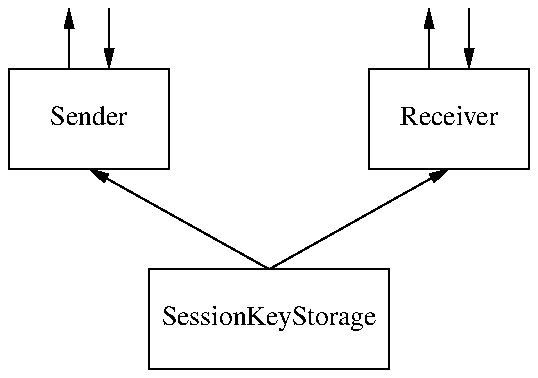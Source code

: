 .PS

box_width = 0.8;
box_separation = 0.3;

Sender: box width box_width "Sender";
move 1.0;
Receiver: box width box_width "Receiver";

move to Sender.e; move 1.0/2;
down; move 0.75;
KeyStorage: box width 1.5*box_width "SessionKeyStorage";

move to KeyStorage.n;
arrow to Sender.s;     # This arrow should be bidirectional.
move to KeyStorage.n;
arrow to Receiver.s;   # This arrow should be bidirectional.

# Arrows representing the radio communications.
move to Sender.n; left;  move box_width/8; up; arrow box_separation;
move to Sender.n; right; move box_width/8; up; move box_separation; down; arrow box_separation;
move to Receiver.n; left;  move box_width/8; up; arrow box_separation;
move to Receiver.n; right; move box_width/8; up; move box_separation; down; arrow box_separation;

.PE
